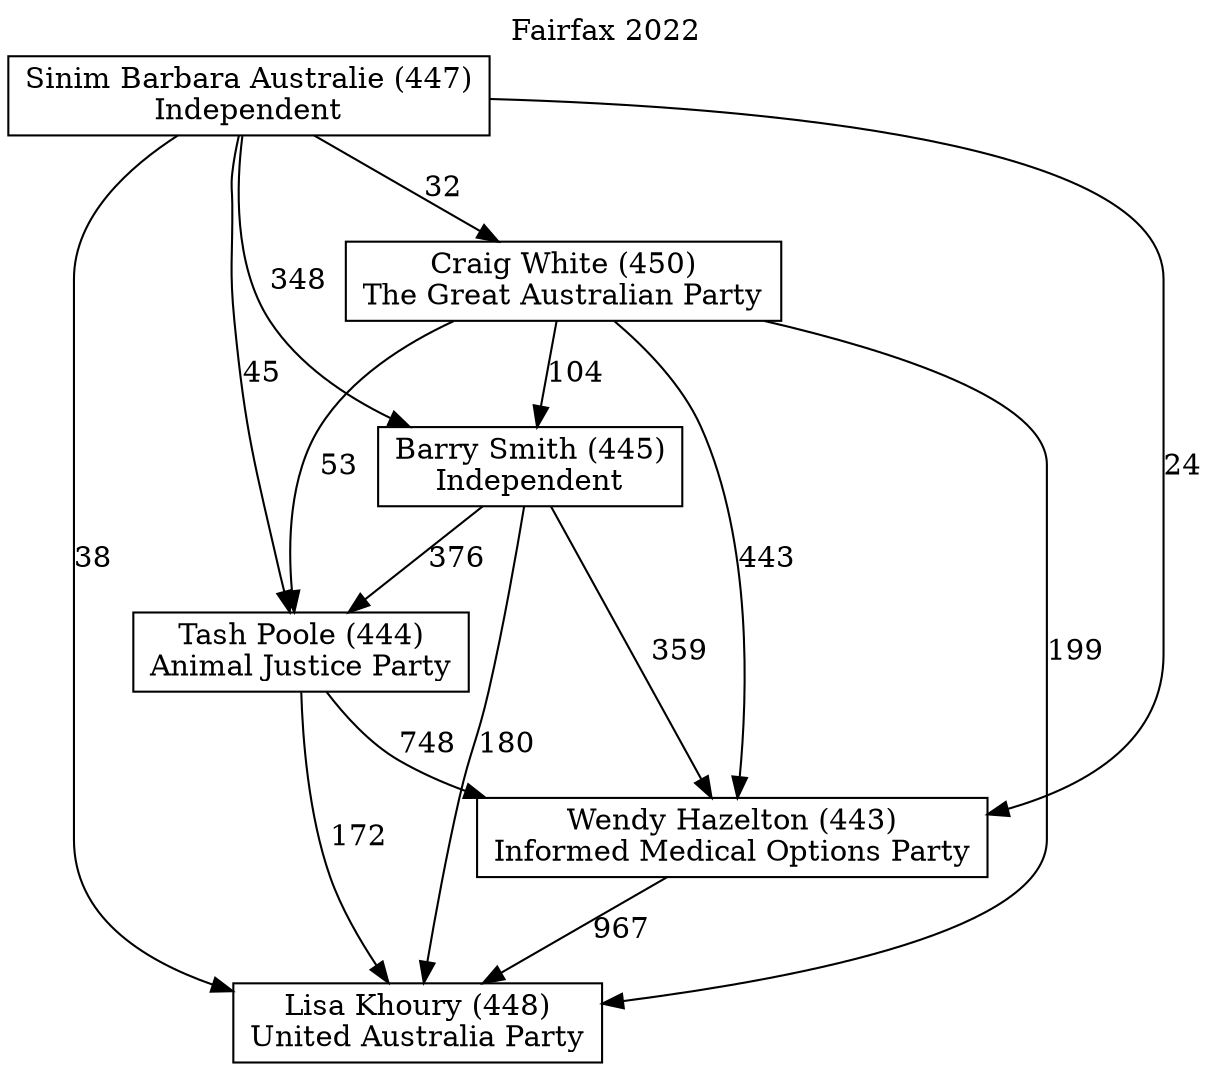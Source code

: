 // House preference flow
digraph "Lisa Khoury (448)_Fairfax_2022" {
	graph [label="Fairfax 2022" labelloc=t mclimit=10]
	node [shape=box]
	"Lisa Khoury (448)" [label="Lisa Khoury (448)
United Australia Party"]
	"Wendy Hazelton (443)" [label="Wendy Hazelton (443)
Informed Medical Options Party"]
	"Tash Poole (444)" [label="Tash Poole (444)
Animal Justice Party"]
	"Barry Smith (445)" [label="Barry Smith (445)
Independent"]
	"Craig White (450)" [label="Craig White (450)
The Great Australian Party"]
	"Sinim Barbara Australie (447)" [label="Sinim Barbara Australie (447)
Independent"]
	"Wendy Hazelton (443)" -> "Lisa Khoury (448)" [label=967]
	"Tash Poole (444)" -> "Wendy Hazelton (443)" [label=748]
	"Barry Smith (445)" -> "Tash Poole (444)" [label=376]
	"Craig White (450)" -> "Barry Smith (445)" [label=104]
	"Sinim Barbara Australie (447)" -> "Craig White (450)" [label=32]
	"Tash Poole (444)" -> "Lisa Khoury (448)" [label=172]
	"Barry Smith (445)" -> "Lisa Khoury (448)" [label=180]
	"Craig White (450)" -> "Lisa Khoury (448)" [label=199]
	"Sinim Barbara Australie (447)" -> "Lisa Khoury (448)" [label=38]
	"Sinim Barbara Australie (447)" -> "Barry Smith (445)" [label=348]
	"Craig White (450)" -> "Tash Poole (444)" [label=53]
	"Sinim Barbara Australie (447)" -> "Tash Poole (444)" [label=45]
	"Barry Smith (445)" -> "Wendy Hazelton (443)" [label=359]
	"Craig White (450)" -> "Wendy Hazelton (443)" [label=443]
	"Sinim Barbara Australie (447)" -> "Wendy Hazelton (443)" [label=24]
}
